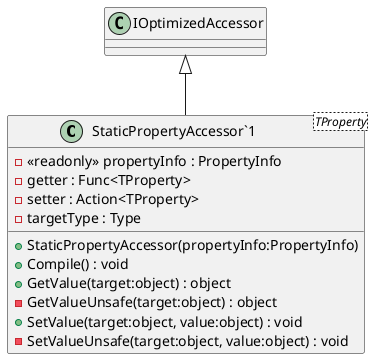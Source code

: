 @startuml
class "StaticPropertyAccessor`1"<TProperty> {
    + StaticPropertyAccessor(propertyInfo:PropertyInfo)
    - <<readonly>> propertyInfo : PropertyInfo
    - getter : Func<TProperty>
    - setter : Action<TProperty>
    - targetType : Type
    + Compile() : void
    + GetValue(target:object) : object
    - GetValueUnsafe(target:object) : object
    + SetValue(target:object, value:object) : void
    - SetValueUnsafe(target:object, value:object) : void
}
IOptimizedAccessor <|-- "StaticPropertyAccessor`1"
@enduml
